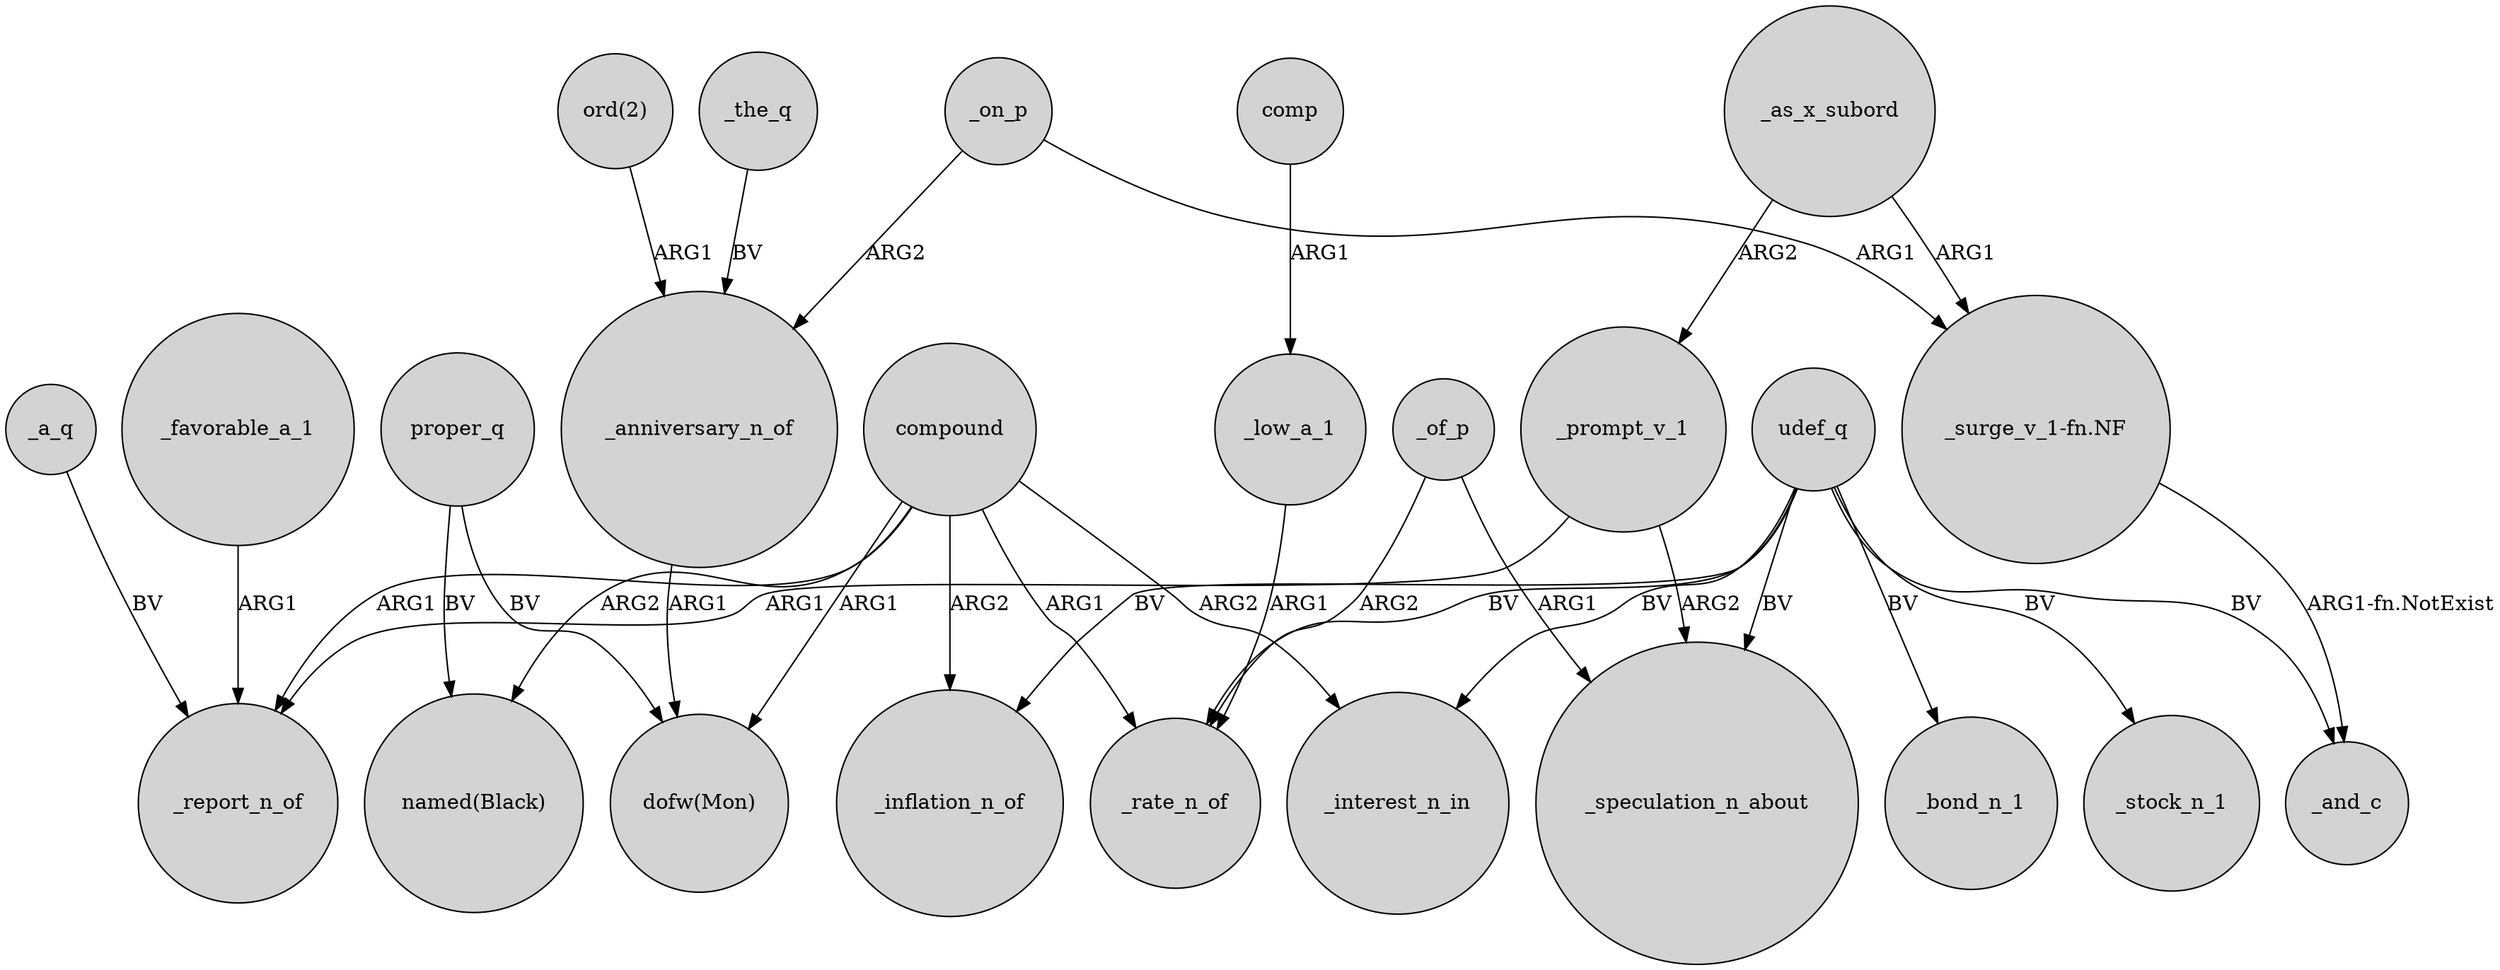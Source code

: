 digraph {
	node [shape=circle style=filled]
	_a_q -> _report_n_of [label=BV]
	"ord(2)" -> _anniversary_n_of [label=ARG1]
	udef_q -> _inflation_n_of [label=BV]
	compound -> _report_n_of [label=ARG1]
	_as_x_subord -> _prompt_v_1 [label=ARG2]
	udef_q -> _speculation_n_about [label=BV]
	compound -> _rate_n_of [label=ARG1]
	udef_q -> _rate_n_of [label=BV]
	udef_q -> _interest_n_in [label=BV]
	proper_q -> "named(Black)" [label=BV]
	compound -> _interest_n_in [label=ARG2]
	_on_p -> _anniversary_n_of [label=ARG2]
	_on_p -> "_surge_v_1-fn.NF" [label=ARG1]
	udef_q -> _bond_n_1 [label=BV]
	_favorable_a_1 -> _report_n_of [label=ARG1]
	udef_q -> _stock_n_1 [label=BV]
	_prompt_v_1 -> _report_n_of [label=ARG1]
	_of_p -> _rate_n_of [label=ARG2]
	"_surge_v_1-fn.NF" -> _and_c [label="ARG1-fn.NotExist"]
	_low_a_1 -> _rate_n_of [label=ARG1]
	_the_q -> _anniversary_n_of [label=BV]
	_prompt_v_1 -> _speculation_n_about [label=ARG2]
	compound -> _inflation_n_of [label=ARG2]
	_anniversary_n_of -> "dofw(Mon)" [label=ARG1]
	proper_q -> "dofw(Mon)" [label=BV]
	_as_x_subord -> "_surge_v_1-fn.NF" [label=ARG1]
	_of_p -> _speculation_n_about [label=ARG1]
	udef_q -> _and_c [label=BV]
	compound -> "dofw(Mon)" [label=ARG1]
	comp -> _low_a_1 [label=ARG1]
	compound -> "named(Black)" [label=ARG2]
}
